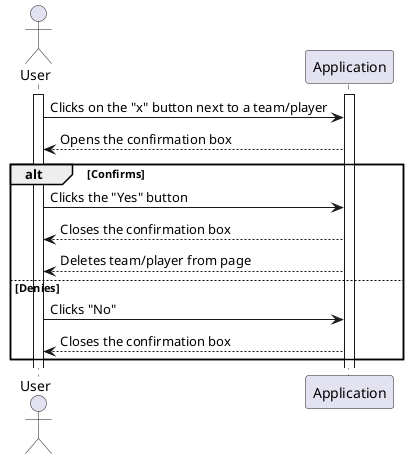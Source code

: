 @startuml createTournament

actor User as U
participant Application as A

activate U
activate A

U->A: Clicks on the "x" button next to a team/player
A-->U: Opens the confirmation box
alt Confirms
    U->A: Clicks the "Yes" button
    A-->U: Closes the confirmation box
    A-->U: Deletes team/player from page
else Denies
    U->A: Clicks "No"
    A-->U: Closes the confirmation box

end



@enduml